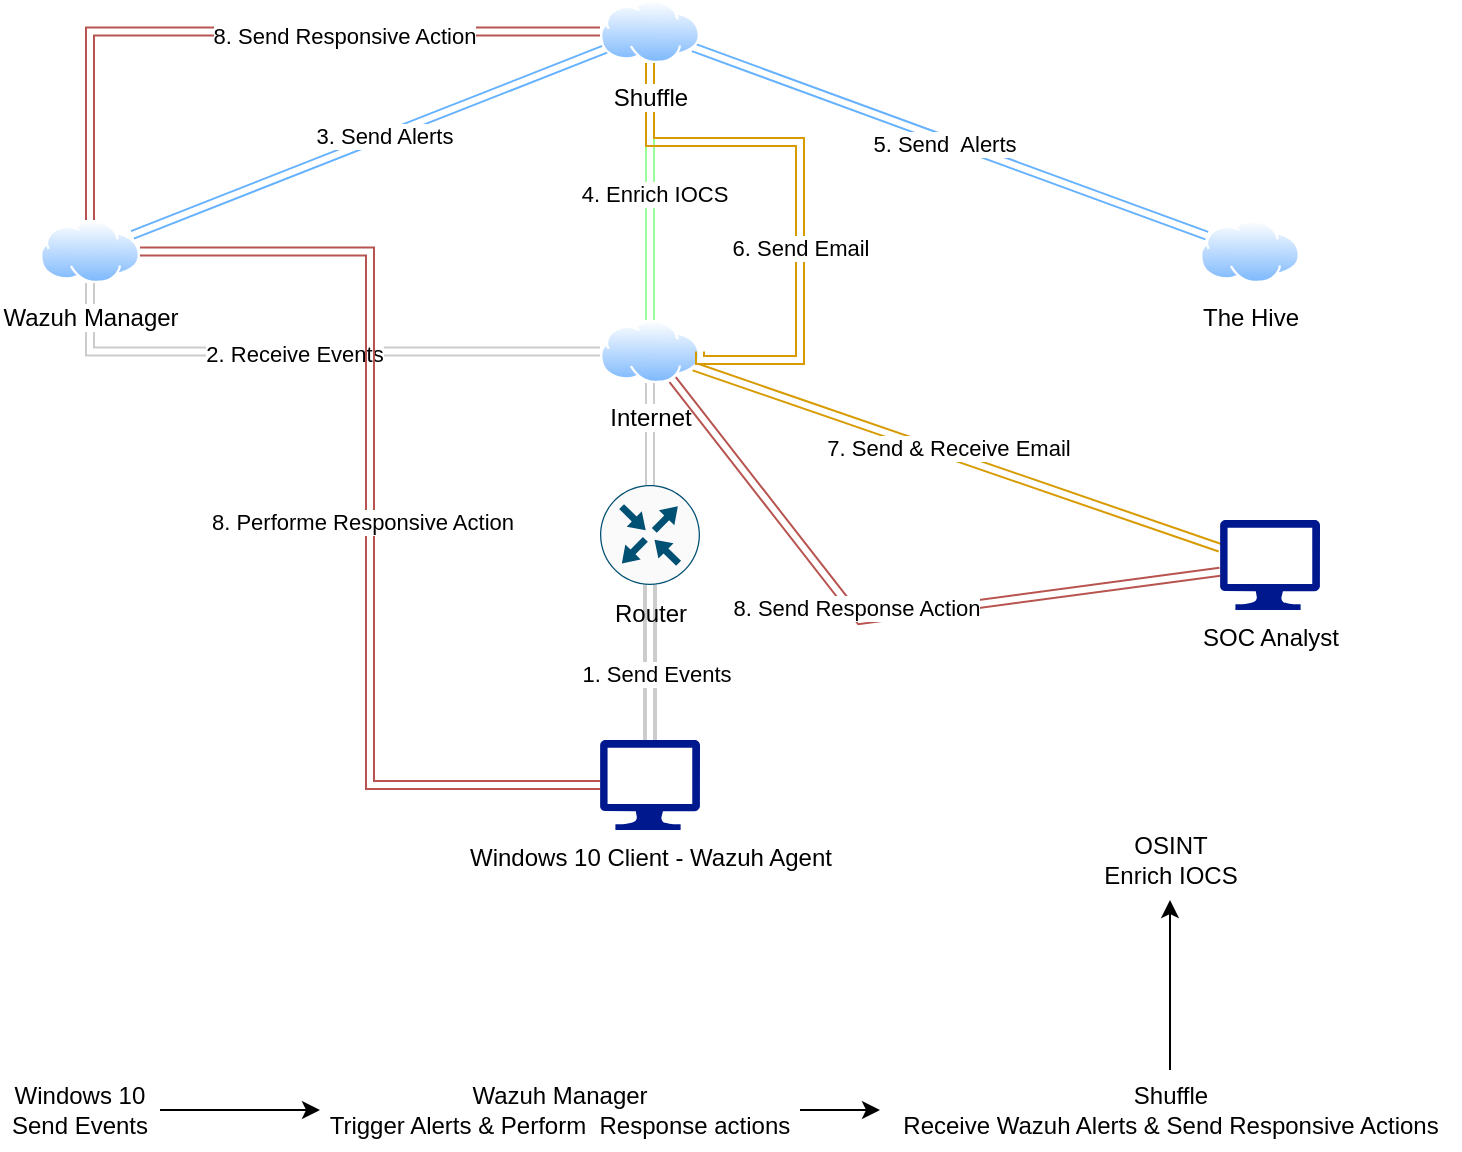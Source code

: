 <mxfile version="22.1.16" type="github">
  <diagram name="Page-1" id="f1EYfmkK5Ne4-Kmcx3e7">
    <mxGraphModel dx="961" dy="577" grid="1" gridSize="10" guides="1" tooltips="1" connect="1" arrows="1" fold="1" page="1" pageScale="1" pageWidth="850" pageHeight="1100" math="0" shadow="0">
      <root>
        <mxCell id="0" />
        <mxCell id="1" parent="0" />
        <mxCell id="9eXr1HiQtAa5NCH5Nym5-9" style="edgeStyle=orthogonalEdgeStyle;rounded=0;orthogonalLoop=1;jettySize=auto;html=1;strokeWidth=2;strokeColor=#CCCCCC;startArrow=classic;startFill=1;shape=link;" edge="1" parent="1" source="9eXr1HiQtAa5NCH5Nym5-1" target="9eXr1HiQtAa5NCH5Nym5-2">
          <mxGeometry relative="1" as="geometry" />
        </mxCell>
        <mxCell id="9eXr1HiQtAa5NCH5Nym5-10" value="1. Send Events" style="edgeLabel;html=1;align=center;verticalAlign=middle;resizable=0;points=[];" vertex="1" connectable="0" parent="9eXr1HiQtAa5NCH5Nym5-9">
          <mxGeometry x="-0.143" y="-3" relative="1" as="geometry">
            <mxPoint as="offset" />
          </mxGeometry>
        </mxCell>
        <mxCell id="9eXr1HiQtAa5NCH5Nym5-1" value="Windows 10 Client - Wazuh Agent" style="sketch=0;aspect=fixed;pointerEvents=1;shadow=0;dashed=0;html=1;strokeColor=none;labelPosition=center;verticalLabelPosition=bottom;verticalAlign=top;align=center;fillColor=#00188D;shape=mxgraph.azure.computer" vertex="1" parent="1">
          <mxGeometry x="420" y="470" width="50" height="45" as="geometry" />
        </mxCell>
        <mxCell id="9eXr1HiQtAa5NCH5Nym5-11" value="" style="edgeStyle=orthogonalEdgeStyle;rounded=0;orthogonalLoop=1;jettySize=auto;html=1;shape=link;strokeColor=#CCCCCC;" edge="1" parent="1" source="9eXr1HiQtAa5NCH5Nym5-2" target="9eXr1HiQtAa5NCH5Nym5-3">
          <mxGeometry relative="1" as="geometry" />
        </mxCell>
        <mxCell id="9eXr1HiQtAa5NCH5Nym5-2" value="Router" style="sketch=0;points=[[0.5,0,0],[1,0.5,0],[0.5,1,0],[0,0.5,0],[0.145,0.145,0],[0.856,0.145,0],[0.855,0.856,0],[0.145,0.855,0]];verticalLabelPosition=bottom;html=1;verticalAlign=top;aspect=fixed;align=center;pointerEvents=1;shape=mxgraph.cisco19.rect;prIcon=router;fillColor=#FAFAFA;strokeColor=#005073;gradientColor=none;" vertex="1" parent="1">
          <mxGeometry x="420" y="342.5" width="50" height="50" as="geometry" />
        </mxCell>
        <mxCell id="9eXr1HiQtAa5NCH5Nym5-12" style="edgeStyle=orthogonalEdgeStyle;rounded=0;orthogonalLoop=1;jettySize=auto;html=1;shape=link;strokeColor=#CCCCCC;" edge="1" parent="1" source="9eXr1HiQtAa5NCH5Nym5-3" target="9eXr1HiQtAa5NCH5Nym5-5">
          <mxGeometry relative="1" as="geometry" />
        </mxCell>
        <mxCell id="9eXr1HiQtAa5NCH5Nym5-13" value="2. Receive Events" style="edgeLabel;html=1;align=center;verticalAlign=middle;resizable=0;points=[];" vertex="1" connectable="0" parent="9eXr1HiQtAa5NCH5Nym5-12">
          <mxGeometry x="0.062" y="1" relative="1" as="geometry">
            <mxPoint as="offset" />
          </mxGeometry>
        </mxCell>
        <mxCell id="9eXr1HiQtAa5NCH5Nym5-27" style="rounded=0;orthogonalLoop=1;jettySize=auto;html=1;shape=link;fillColor=#ffe6cc;strokeColor=#d79b00;" edge="1" parent="1" source="9eXr1HiQtAa5NCH5Nym5-3" target="9eXr1HiQtAa5NCH5Nym5-8">
          <mxGeometry relative="1" as="geometry" />
        </mxCell>
        <mxCell id="9eXr1HiQtAa5NCH5Nym5-28" value="7. Send &amp;amp; Receive Email" style="edgeLabel;html=1;align=center;verticalAlign=middle;resizable=0;points=[];" vertex="1" connectable="0" parent="9eXr1HiQtAa5NCH5Nym5-27">
          <mxGeometry x="-0.041" y="3" relative="1" as="geometry">
            <mxPoint as="offset" />
          </mxGeometry>
        </mxCell>
        <mxCell id="9eXr1HiQtAa5NCH5Nym5-3" value="Internet" style="image;aspect=fixed;perimeter=ellipsePerimeter;html=1;align=center;shadow=0;dashed=0;spacingTop=3;image=img/lib/active_directory/internet_cloud.svg;" vertex="1" parent="1">
          <mxGeometry x="420" y="260" width="50" height="31.5" as="geometry" />
        </mxCell>
        <mxCell id="9eXr1HiQtAa5NCH5Nym5-4" value="The Hive" style="image;aspect=fixed;perimeter=ellipsePerimeter;html=1;align=center;shadow=0;dashed=0;spacingTop=3;image=img/lib/active_directory/internet_cloud.svg;" vertex="1" parent="1">
          <mxGeometry x="720" y="210" width="50" height="31.5" as="geometry" />
        </mxCell>
        <mxCell id="9eXr1HiQtAa5NCH5Nym5-14" style="rounded=0;orthogonalLoop=1;jettySize=auto;html=1;shape=link;strokeColor=#66B2FF;" edge="1" parent="1" source="9eXr1HiQtAa5NCH5Nym5-5" target="9eXr1HiQtAa5NCH5Nym5-6">
          <mxGeometry relative="1" as="geometry" />
        </mxCell>
        <mxCell id="9eXr1HiQtAa5NCH5Nym5-15" value="3. Send Alerts" style="edgeLabel;html=1;align=center;verticalAlign=middle;resizable=0;points=[];" vertex="1" connectable="0" parent="9eXr1HiQtAa5NCH5Nym5-14">
          <mxGeometry x="0.053" relative="1" as="geometry">
            <mxPoint as="offset" />
          </mxGeometry>
        </mxCell>
        <mxCell id="9eXr1HiQtAa5NCH5Nym5-31" style="edgeStyle=orthogonalEdgeStyle;rounded=0;orthogonalLoop=1;jettySize=auto;html=1;entryX=0;entryY=0.5;entryDx=0;entryDy=0;fillColor=#f8cecc;strokeColor=#b85450;shape=link;" edge="1" parent="1" source="9eXr1HiQtAa5NCH5Nym5-5" target="9eXr1HiQtAa5NCH5Nym5-6">
          <mxGeometry relative="1" as="geometry">
            <Array as="points">
              <mxPoint x="165" y="116" />
            </Array>
          </mxGeometry>
        </mxCell>
        <mxCell id="9eXr1HiQtAa5NCH5Nym5-32" value="8. Send Responsive Action" style="edgeLabel;html=1;align=center;verticalAlign=middle;resizable=0;points=[];" vertex="1" connectable="0" parent="9eXr1HiQtAa5NCH5Nym5-31">
          <mxGeometry x="0.267" y="-2" relative="1" as="geometry">
            <mxPoint as="offset" />
          </mxGeometry>
        </mxCell>
        <mxCell id="9eXr1HiQtAa5NCH5Nym5-5" value="Wazuh Manager" style="image;aspect=fixed;perimeter=ellipsePerimeter;html=1;align=center;shadow=0;dashed=0;spacingTop=3;image=img/lib/active_directory/internet_cloud.svg;" vertex="1" parent="1">
          <mxGeometry x="140" y="210" width="50" height="31.5" as="geometry" />
        </mxCell>
        <mxCell id="9eXr1HiQtAa5NCH5Nym5-18" style="edgeStyle=orthogonalEdgeStyle;rounded=0;orthogonalLoop=1;jettySize=auto;html=1;shape=link;strokeColor=#99FF99;" edge="1" parent="1" source="9eXr1HiQtAa5NCH5Nym5-6" target="9eXr1HiQtAa5NCH5Nym5-3">
          <mxGeometry relative="1" as="geometry" />
        </mxCell>
        <mxCell id="9eXr1HiQtAa5NCH5Nym5-19" value="4. Enrich IOCS" style="edgeLabel;html=1;align=center;verticalAlign=middle;resizable=0;points=[];" vertex="1" connectable="0" parent="9eXr1HiQtAa5NCH5Nym5-18">
          <mxGeometry x="0.013" y="2" relative="1" as="geometry">
            <mxPoint as="offset" />
          </mxGeometry>
        </mxCell>
        <mxCell id="9eXr1HiQtAa5NCH5Nym5-20" style="rounded=0;orthogonalLoop=1;jettySize=auto;html=1;shape=link;strokeColor=#66B2FF;" edge="1" parent="1" source="9eXr1HiQtAa5NCH5Nym5-6" target="9eXr1HiQtAa5NCH5Nym5-4">
          <mxGeometry relative="1" as="geometry" />
        </mxCell>
        <mxCell id="9eXr1HiQtAa5NCH5Nym5-21" value="5. Send&amp;nbsp; Alerts" style="edgeLabel;html=1;align=center;verticalAlign=middle;resizable=0;points=[];" vertex="1" connectable="0" parent="9eXr1HiQtAa5NCH5Nym5-20">
          <mxGeometry x="-0.022" y="-2" relative="1" as="geometry">
            <mxPoint as="offset" />
          </mxGeometry>
        </mxCell>
        <mxCell id="9eXr1HiQtAa5NCH5Nym5-23" style="rounded=0;orthogonalLoop=1;jettySize=auto;html=1;entryX=1;entryY=0.5;entryDx=0;entryDy=0;shape=link;fillColor=#ffe6cc;strokeColor=#d79b00;edgeStyle=orthogonalEdgeStyle;" edge="1" parent="1" source="9eXr1HiQtAa5NCH5Nym5-6" target="9eXr1HiQtAa5NCH5Nym5-3">
          <mxGeometry relative="1" as="geometry">
            <Array as="points">
              <mxPoint x="445" y="171" />
              <mxPoint x="520" y="171" />
              <mxPoint x="520" y="280" />
              <mxPoint x="470" y="280" />
            </Array>
          </mxGeometry>
        </mxCell>
        <mxCell id="9eXr1HiQtAa5NCH5Nym5-26" value="6. Send Email" style="edgeLabel;html=1;align=center;verticalAlign=middle;resizable=0;points=[];" vertex="1" connectable="0" parent="9eXr1HiQtAa5NCH5Nym5-23">
          <mxGeometry x="0.204" relative="1" as="geometry">
            <mxPoint as="offset" />
          </mxGeometry>
        </mxCell>
        <mxCell id="9eXr1HiQtAa5NCH5Nym5-6" value="Shuffle" style="image;aspect=fixed;perimeter=ellipsePerimeter;html=1;align=center;shadow=0;dashed=0;spacingTop=3;image=img/lib/active_directory/internet_cloud.svg;" vertex="1" parent="1">
          <mxGeometry x="420" y="100" width="50" height="31.5" as="geometry" />
        </mxCell>
        <mxCell id="9eXr1HiQtAa5NCH5Nym5-29" style="rounded=0;orthogonalLoop=1;jettySize=auto;html=1;shape=link;fillColor=#f8cecc;strokeColor=#b85450;entryX=0.75;entryY=1;entryDx=0;entryDy=0;" edge="1" parent="1" source="9eXr1HiQtAa5NCH5Nym5-8" target="9eXr1HiQtAa5NCH5Nym5-3">
          <mxGeometry relative="1" as="geometry">
            <Array as="points">
              <mxPoint x="550" y="410" />
            </Array>
          </mxGeometry>
        </mxCell>
        <mxCell id="9eXr1HiQtAa5NCH5Nym5-30" value="8. Send Response Action" style="edgeLabel;html=1;align=center;verticalAlign=middle;resizable=0;points=[];" vertex="1" connectable="0" parent="9eXr1HiQtAa5NCH5Nym5-29">
          <mxGeometry x="0.125" y="-2" relative="1" as="geometry">
            <mxPoint as="offset" />
          </mxGeometry>
        </mxCell>
        <mxCell id="9eXr1HiQtAa5NCH5Nym5-8" value="SOC Analyst" style="sketch=0;aspect=fixed;pointerEvents=1;shadow=0;dashed=0;html=1;strokeColor=none;labelPosition=center;verticalLabelPosition=bottom;verticalAlign=top;align=center;fillColor=#00188D;shape=mxgraph.azure.computer" vertex="1" parent="1">
          <mxGeometry x="730" y="360" width="50" height="45" as="geometry" />
        </mxCell>
        <mxCell id="9eXr1HiQtAa5NCH5Nym5-33" style="edgeStyle=orthogonalEdgeStyle;rounded=0;orthogonalLoop=1;jettySize=auto;html=1;entryX=0;entryY=0.5;entryDx=0;entryDy=0;entryPerimeter=0;fillColor=#f8cecc;strokeColor=#b85450;shape=link;" edge="1" parent="1" source="9eXr1HiQtAa5NCH5Nym5-5" target="9eXr1HiQtAa5NCH5Nym5-1">
          <mxGeometry relative="1" as="geometry" />
        </mxCell>
        <mxCell id="9eXr1HiQtAa5NCH5Nym5-34" value="8. Performe Responsive Action" style="edgeLabel;html=1;align=center;verticalAlign=middle;resizable=0;points=[];" vertex="1" connectable="0" parent="9eXr1HiQtAa5NCH5Nym5-33">
          <mxGeometry x="0.007" y="-4" relative="1" as="geometry">
            <mxPoint as="offset" />
          </mxGeometry>
        </mxCell>
        <mxCell id="9eXr1HiQtAa5NCH5Nym5-37" style="edgeStyle=orthogonalEdgeStyle;rounded=0;orthogonalLoop=1;jettySize=auto;html=1;" edge="1" parent="1" source="9eXr1HiQtAa5NCH5Nym5-35" target="9eXr1HiQtAa5NCH5Nym5-36">
          <mxGeometry relative="1" as="geometry" />
        </mxCell>
        <mxCell id="9eXr1HiQtAa5NCH5Nym5-35" value="Windows 10&lt;br&gt;Send Events" style="text;html=1;strokeColor=none;fillColor=none;align=center;verticalAlign=middle;whiteSpace=wrap;rounded=0;" vertex="1" parent="1">
          <mxGeometry x="120" y="640" width="80" height="30" as="geometry" />
        </mxCell>
        <mxCell id="9eXr1HiQtAa5NCH5Nym5-39" style="edgeStyle=orthogonalEdgeStyle;rounded=0;orthogonalLoop=1;jettySize=auto;html=1;" edge="1" parent="1" source="9eXr1HiQtAa5NCH5Nym5-36" target="9eXr1HiQtAa5NCH5Nym5-38">
          <mxGeometry relative="1" as="geometry" />
        </mxCell>
        <mxCell id="9eXr1HiQtAa5NCH5Nym5-36" value="Wazuh Manager&lt;br&gt;Trigger Alerts &amp;amp; Perform&amp;nbsp; Response actions" style="text;html=1;strokeColor=none;fillColor=none;align=center;verticalAlign=middle;whiteSpace=wrap;rounded=0;" vertex="1" parent="1">
          <mxGeometry x="280" y="635" width="240" height="40" as="geometry" />
        </mxCell>
        <mxCell id="9eXr1HiQtAa5NCH5Nym5-40" style="edgeStyle=orthogonalEdgeStyle;rounded=0;orthogonalLoop=1;jettySize=auto;html=1;" edge="1" parent="1" source="9eXr1HiQtAa5NCH5Nym5-38">
          <mxGeometry relative="1" as="geometry">
            <mxPoint x="705" y="550" as="targetPoint" />
          </mxGeometry>
        </mxCell>
        <mxCell id="9eXr1HiQtAa5NCH5Nym5-38" value="Shuffle&lt;br&gt;Receive Wazuh Alerts &amp;amp; Send Responsive Actions" style="text;html=1;align=center;verticalAlign=middle;resizable=0;points=[];autosize=1;strokeColor=none;fillColor=none;" vertex="1" parent="1">
          <mxGeometry x="560" y="635" width="290" height="40" as="geometry" />
        </mxCell>
        <mxCell id="9eXr1HiQtAa5NCH5Nym5-41" value="OSINT&lt;br&gt;Enrich IOCS" style="text;html=1;align=center;verticalAlign=middle;resizable=0;points=[];autosize=1;strokeColor=none;fillColor=none;" vertex="1" parent="1">
          <mxGeometry x="660" y="510" width="90" height="40" as="geometry" />
        </mxCell>
      </root>
    </mxGraphModel>
  </diagram>
</mxfile>
